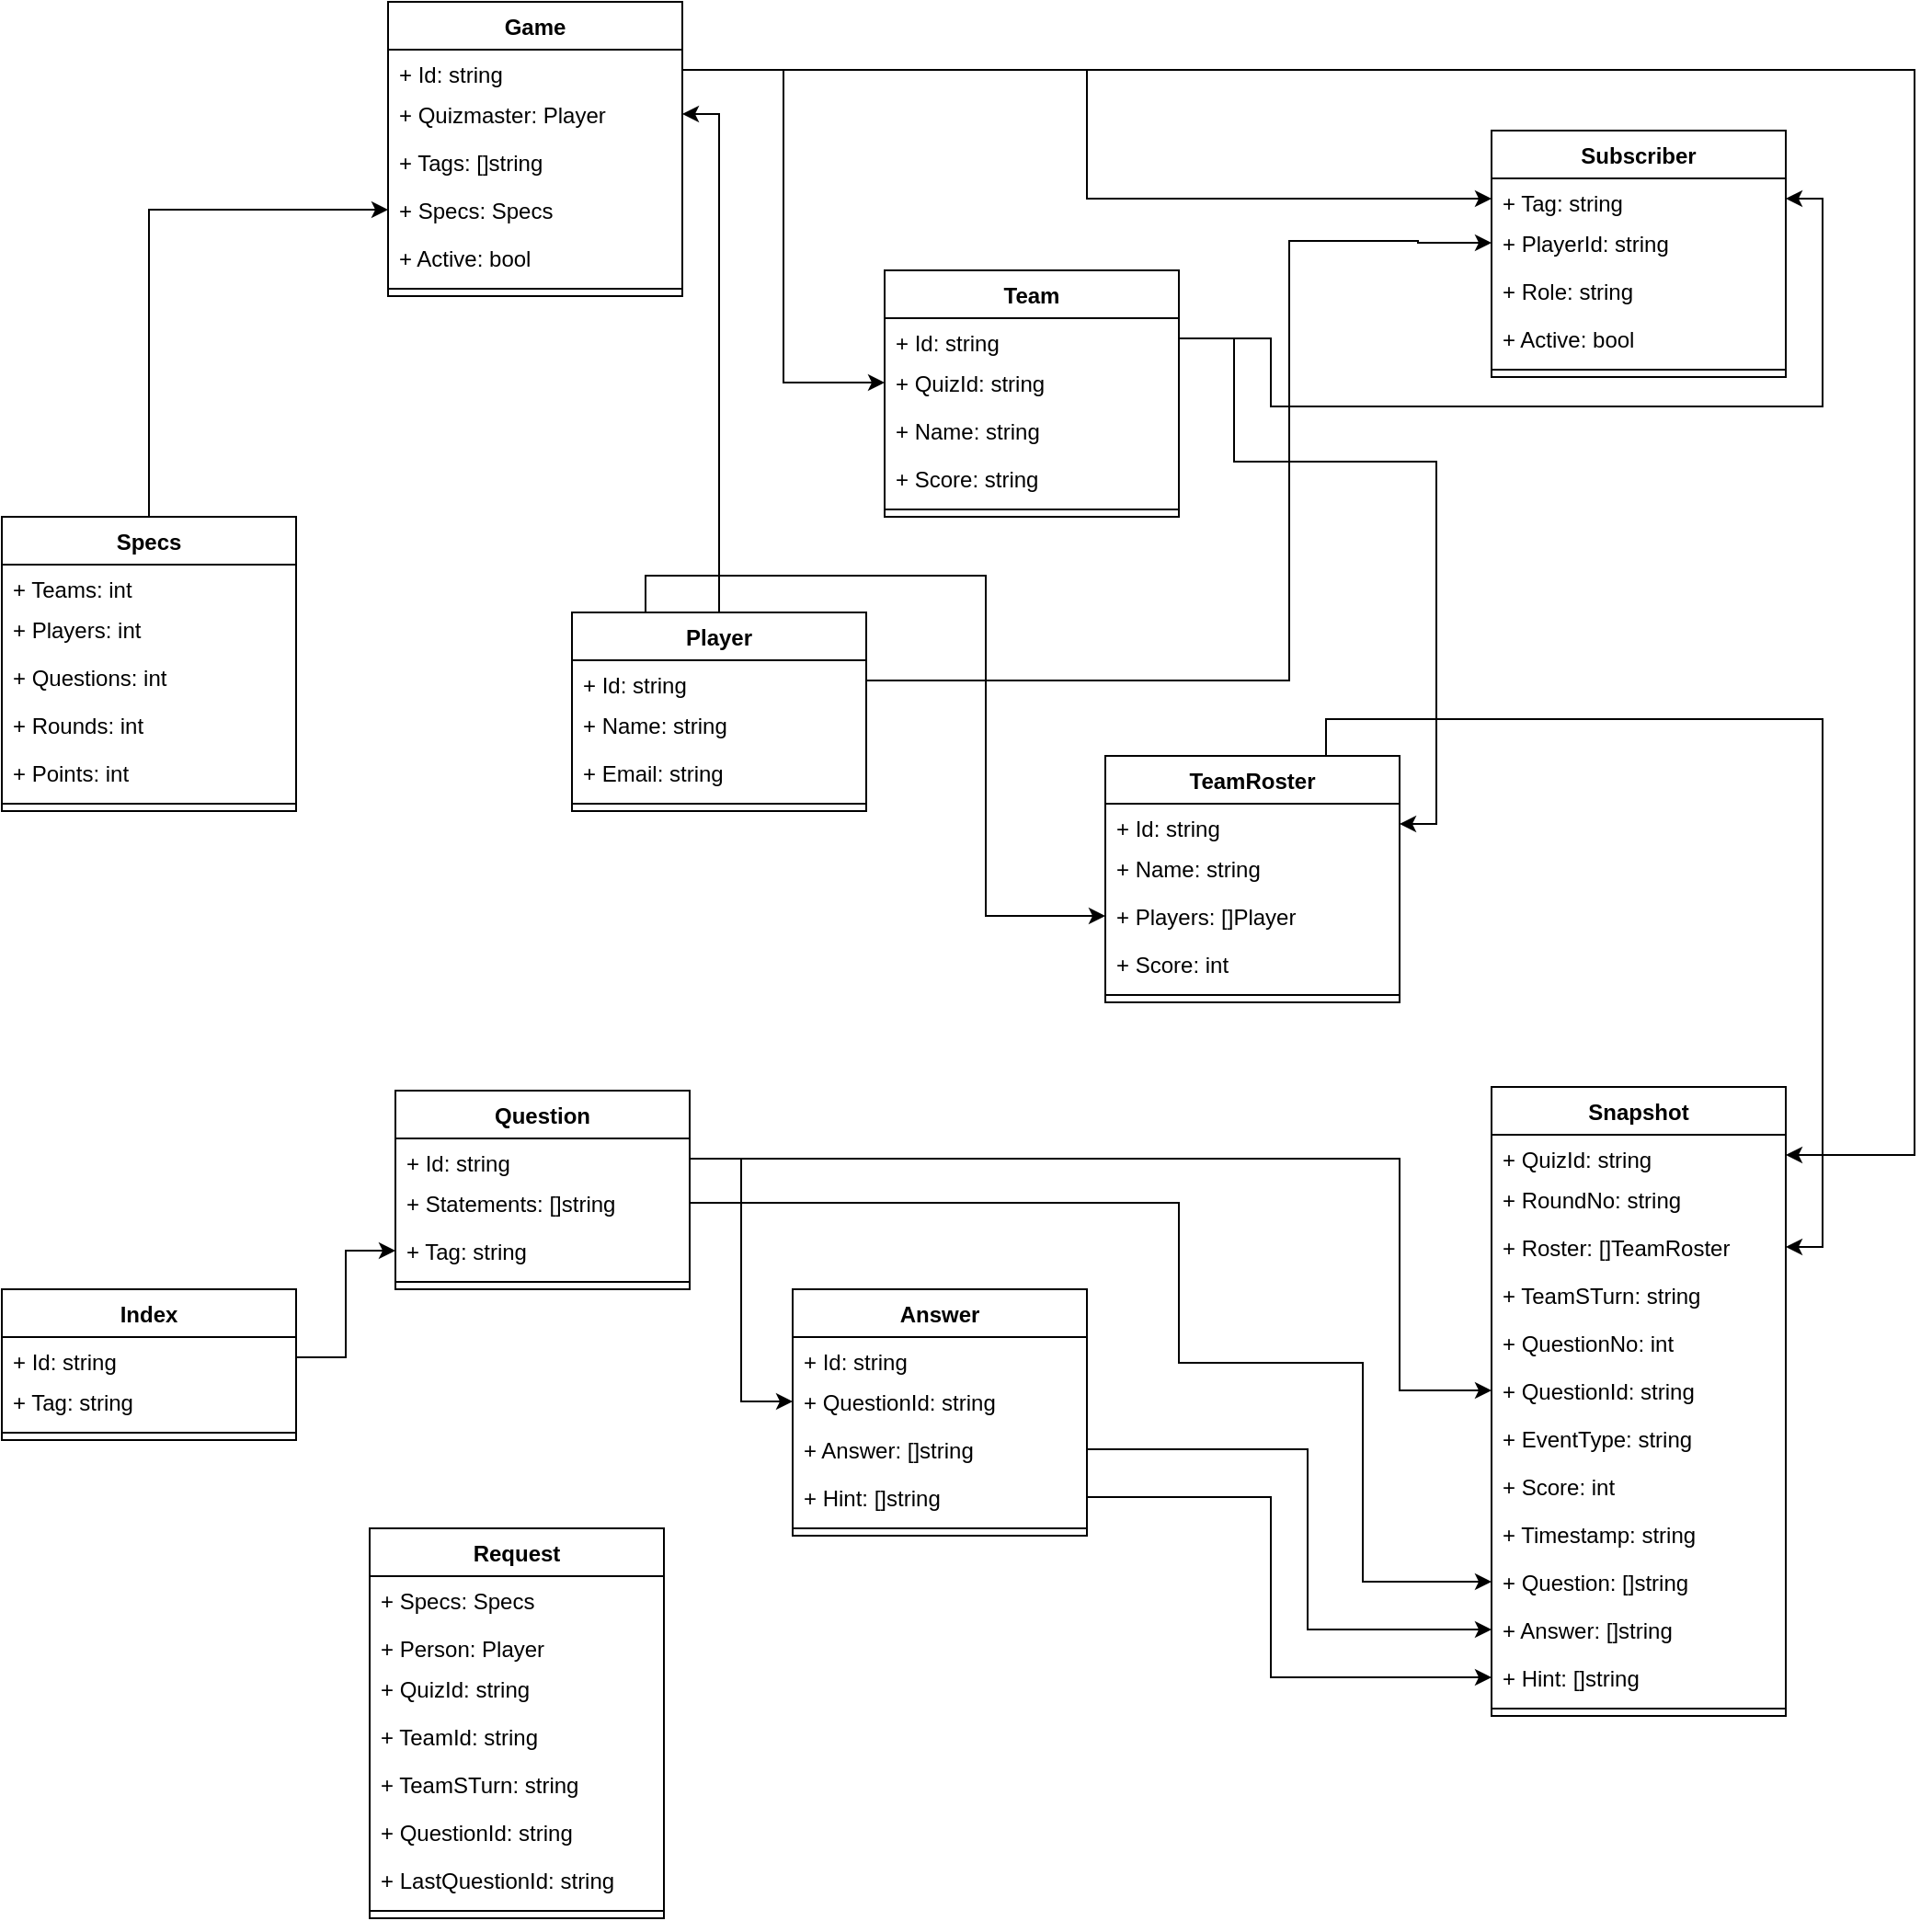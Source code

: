 <mxfile>
    <diagram id="ewWVIjH7ociHJB3SxOBW" name="Page-1">
        <mxGraphModel dx="787" dy="1042" grid="1" gridSize="10" guides="1" tooltips="1" connect="1" arrows="1" fold="1" page="1" pageScale="1" pageWidth="827" pageHeight="1169" math="0" shadow="0">
            <root>
                <mxCell id="0"/>
                <mxCell id="1" parent="0"/>
                <mxCell id="5dFkQkF08GTgw9aB2XFU-2" value="Game" style="swimlane;fontStyle=1;align=center;verticalAlign=top;childLayout=stackLayout;horizontal=1;startSize=26;horizontalStack=0;resizeParent=1;resizeParentMax=0;resizeLast=0;collapsible=1;marginBottom=0;" parent="1" vertex="1">
                    <mxGeometry x="250" y="30" width="160" height="160" as="geometry"/>
                </mxCell>
                <mxCell id="5dFkQkF08GTgw9aB2XFU-3" value="+ Id: string" style="text;strokeColor=none;fillColor=none;align=left;verticalAlign=top;spacingLeft=4;spacingRight=4;overflow=hidden;rotatable=0;points=[[0,0.5],[1,0.5]];portConstraint=eastwest;" parent="5dFkQkF08GTgw9aB2XFU-2" vertex="1">
                    <mxGeometry y="26" width="160" height="22" as="geometry"/>
                </mxCell>
                <mxCell id="5dFkQkF08GTgw9aB2XFU-8" value="+ Quizmaster: Player" style="text;strokeColor=none;fillColor=none;align=left;verticalAlign=top;spacingLeft=4;spacingRight=4;overflow=hidden;rotatable=0;points=[[0,0.5],[1,0.5]];portConstraint=eastwest;" parent="5dFkQkF08GTgw9aB2XFU-2" vertex="1">
                    <mxGeometry y="48" width="160" height="26" as="geometry"/>
                </mxCell>
                <mxCell id="5dFkQkF08GTgw9aB2XFU-7" value="+ Tags: []string" style="text;strokeColor=none;fillColor=none;align=left;verticalAlign=top;spacingLeft=4;spacingRight=4;overflow=hidden;rotatable=0;points=[[0,0.5],[1,0.5]];portConstraint=eastwest;" parent="5dFkQkF08GTgw9aB2XFU-2" vertex="1">
                    <mxGeometry y="74" width="160" height="26" as="geometry"/>
                </mxCell>
                <mxCell id="5dFkQkF08GTgw9aB2XFU-9" value="+ Specs: Specs" style="text;strokeColor=none;fillColor=none;align=left;verticalAlign=top;spacingLeft=4;spacingRight=4;overflow=hidden;rotatable=0;points=[[0,0.5],[1,0.5]];portConstraint=eastwest;" parent="5dFkQkF08GTgw9aB2XFU-2" vertex="1">
                    <mxGeometry y="100" width="160" height="26" as="geometry"/>
                </mxCell>
                <mxCell id="5dFkQkF08GTgw9aB2XFU-6" value="+ Active: bool" style="text;strokeColor=none;fillColor=none;align=left;verticalAlign=top;spacingLeft=4;spacingRight=4;overflow=hidden;rotatable=0;points=[[0,0.5],[1,0.5]];portConstraint=eastwest;" parent="5dFkQkF08GTgw9aB2XFU-2" vertex="1">
                    <mxGeometry y="126" width="160" height="26" as="geometry"/>
                </mxCell>
                <mxCell id="5dFkQkF08GTgw9aB2XFU-4" value="" style="line;strokeWidth=1;fillColor=none;align=left;verticalAlign=middle;spacingTop=-1;spacingLeft=3;spacingRight=3;rotatable=0;labelPosition=right;points=[];portConstraint=eastwest;" parent="5dFkQkF08GTgw9aB2XFU-2" vertex="1">
                    <mxGeometry y="152" width="160" height="8" as="geometry"/>
                </mxCell>
                <mxCell id="5dFkQkF08GTgw9aB2XFU-18" style="edgeStyle=orthogonalEdgeStyle;rounded=0;orthogonalLoop=1;jettySize=auto;html=1;exitX=0.5;exitY=0;exitDx=0;exitDy=0;entryX=0;entryY=0.5;entryDx=0;entryDy=0;" parent="1" source="5dFkQkF08GTgw9aB2XFU-10" target="5dFkQkF08GTgw9aB2XFU-9" edge="1">
                    <mxGeometry relative="1" as="geometry"/>
                </mxCell>
                <mxCell id="5dFkQkF08GTgw9aB2XFU-10" value="Specs" style="swimlane;fontStyle=1;align=center;verticalAlign=top;childLayout=stackLayout;horizontal=1;startSize=26;horizontalStack=0;resizeParent=1;resizeParentMax=0;resizeLast=0;collapsible=1;marginBottom=0;" parent="1" vertex="1">
                    <mxGeometry x="40" y="310" width="160" height="160" as="geometry"/>
                </mxCell>
                <mxCell id="5dFkQkF08GTgw9aB2XFU-11" value="+ Teams: int" style="text;strokeColor=none;fillColor=none;align=left;verticalAlign=top;spacingLeft=4;spacingRight=4;overflow=hidden;rotatable=0;points=[[0,0.5],[1,0.5]];portConstraint=eastwest;" parent="5dFkQkF08GTgw9aB2XFU-10" vertex="1">
                    <mxGeometry y="26" width="160" height="22" as="geometry"/>
                </mxCell>
                <mxCell id="5dFkQkF08GTgw9aB2XFU-12" value="+ Players: int" style="text;strokeColor=none;fillColor=none;align=left;verticalAlign=top;spacingLeft=4;spacingRight=4;overflow=hidden;rotatable=0;points=[[0,0.5],[1,0.5]];portConstraint=eastwest;" parent="5dFkQkF08GTgw9aB2XFU-10" vertex="1">
                    <mxGeometry y="48" width="160" height="26" as="geometry"/>
                </mxCell>
                <mxCell id="5dFkQkF08GTgw9aB2XFU-13" value="+ Questions: int" style="text;strokeColor=none;fillColor=none;align=left;verticalAlign=top;spacingLeft=4;spacingRight=4;overflow=hidden;rotatable=0;points=[[0,0.5],[1,0.5]];portConstraint=eastwest;" parent="5dFkQkF08GTgw9aB2XFU-10" vertex="1">
                    <mxGeometry y="74" width="160" height="26" as="geometry"/>
                </mxCell>
                <mxCell id="5dFkQkF08GTgw9aB2XFU-14" value="+ Rounds: int" style="text;strokeColor=none;fillColor=none;align=left;verticalAlign=top;spacingLeft=4;spacingRight=4;overflow=hidden;rotatable=0;points=[[0,0.5],[1,0.5]];portConstraint=eastwest;" parent="5dFkQkF08GTgw9aB2XFU-10" vertex="1">
                    <mxGeometry y="100" width="160" height="26" as="geometry"/>
                </mxCell>
                <mxCell id="5dFkQkF08GTgw9aB2XFU-15" value="+ Points: int" style="text;strokeColor=none;fillColor=none;align=left;verticalAlign=top;spacingLeft=4;spacingRight=4;overflow=hidden;rotatable=0;points=[[0,0.5],[1,0.5]];portConstraint=eastwest;" parent="5dFkQkF08GTgw9aB2XFU-10" vertex="1">
                    <mxGeometry y="126" width="160" height="26" as="geometry"/>
                </mxCell>
                <mxCell id="5dFkQkF08GTgw9aB2XFU-16" value="" style="line;strokeWidth=1;fillColor=none;align=left;verticalAlign=middle;spacingTop=-1;spacingLeft=3;spacingRight=3;rotatable=0;labelPosition=right;points=[];portConstraint=eastwest;" parent="5dFkQkF08GTgw9aB2XFU-10" vertex="1">
                    <mxGeometry y="152" width="160" height="8" as="geometry"/>
                </mxCell>
                <mxCell id="5dFkQkF08GTgw9aB2XFU-27" style="edgeStyle=orthogonalEdgeStyle;rounded=0;orthogonalLoop=1;jettySize=auto;html=1;exitX=0.5;exitY=0;exitDx=0;exitDy=0;entryX=1;entryY=0.5;entryDx=0;entryDy=0;" parent="1" source="5dFkQkF08GTgw9aB2XFU-19" target="5dFkQkF08GTgw9aB2XFU-8" edge="1">
                    <mxGeometry relative="1" as="geometry"/>
                </mxCell>
                <mxCell id="26" style="edgeStyle=orthogonalEdgeStyle;rounded=0;orthogonalLoop=1;jettySize=auto;html=1;exitX=0.25;exitY=0;exitDx=0;exitDy=0;entryX=0;entryY=0.5;entryDx=0;entryDy=0;" parent="1" source="5dFkQkF08GTgw9aB2XFU-19" target="23" edge="1">
                    <mxGeometry relative="1" as="geometry"/>
                </mxCell>
                <mxCell id="5dFkQkF08GTgw9aB2XFU-19" value="Player" style="swimlane;fontStyle=1;align=center;verticalAlign=top;childLayout=stackLayout;horizontal=1;startSize=26;horizontalStack=0;resizeParent=1;resizeParentMax=0;resizeLast=0;collapsible=1;marginBottom=0;" parent="1" vertex="1">
                    <mxGeometry x="350" y="362" width="160" height="108" as="geometry"/>
                </mxCell>
                <mxCell id="5dFkQkF08GTgw9aB2XFU-20" value="+ Id: string" style="text;strokeColor=none;fillColor=none;align=left;verticalAlign=top;spacingLeft=4;spacingRight=4;overflow=hidden;rotatable=0;points=[[0,0.5],[1,0.5]];portConstraint=eastwest;" parent="5dFkQkF08GTgw9aB2XFU-19" vertex="1">
                    <mxGeometry y="26" width="160" height="22" as="geometry"/>
                </mxCell>
                <mxCell id="5dFkQkF08GTgw9aB2XFU-21" value="+ Name: string" style="text;strokeColor=none;fillColor=none;align=left;verticalAlign=top;spacingLeft=4;spacingRight=4;overflow=hidden;rotatable=0;points=[[0,0.5],[1,0.5]];portConstraint=eastwest;" parent="5dFkQkF08GTgw9aB2XFU-19" vertex="1">
                    <mxGeometry y="48" width="160" height="26" as="geometry"/>
                </mxCell>
                <mxCell id="5dFkQkF08GTgw9aB2XFU-22" value="+ Email: string" style="text;strokeColor=none;fillColor=none;align=left;verticalAlign=top;spacingLeft=4;spacingRight=4;overflow=hidden;rotatable=0;points=[[0,0.5],[1,0.5]];portConstraint=eastwest;" parent="5dFkQkF08GTgw9aB2XFU-19" vertex="1">
                    <mxGeometry y="74" width="160" height="26" as="geometry"/>
                </mxCell>
                <mxCell id="5dFkQkF08GTgw9aB2XFU-25" value="" style="line;strokeWidth=1;fillColor=none;align=left;verticalAlign=middle;spacingTop=-1;spacingLeft=3;spacingRight=3;rotatable=0;labelPosition=right;points=[];portConstraint=eastwest;" parent="5dFkQkF08GTgw9aB2XFU-19" vertex="1">
                    <mxGeometry y="100" width="160" height="8" as="geometry"/>
                </mxCell>
                <mxCell id="5dFkQkF08GTgw9aB2XFU-28" value="Team" style="swimlane;fontStyle=1;align=center;verticalAlign=top;childLayout=stackLayout;horizontal=1;startSize=26;horizontalStack=0;resizeParent=1;resizeParentMax=0;resizeLast=0;collapsible=1;marginBottom=0;" parent="1" vertex="1">
                    <mxGeometry x="520" y="176" width="160" height="134" as="geometry"/>
                </mxCell>
                <mxCell id="5dFkQkF08GTgw9aB2XFU-29" value="+ Id: string" style="text;strokeColor=none;fillColor=none;align=left;verticalAlign=top;spacingLeft=4;spacingRight=4;overflow=hidden;rotatable=0;points=[[0,0.5],[1,0.5]];portConstraint=eastwest;" parent="5dFkQkF08GTgw9aB2XFU-28" vertex="1">
                    <mxGeometry y="26" width="160" height="22" as="geometry"/>
                </mxCell>
                <mxCell id="5dFkQkF08GTgw9aB2XFU-30" value="+ QuizId: string" style="text;strokeColor=none;fillColor=none;align=left;verticalAlign=top;spacingLeft=4;spacingRight=4;overflow=hidden;rotatable=0;points=[[0,0.5],[1,0.5]];portConstraint=eastwest;" parent="5dFkQkF08GTgw9aB2XFU-28" vertex="1">
                    <mxGeometry y="48" width="160" height="26" as="geometry"/>
                </mxCell>
                <mxCell id="5dFkQkF08GTgw9aB2XFU-31" value="+ Name: string" style="text;strokeColor=none;fillColor=none;align=left;verticalAlign=top;spacingLeft=4;spacingRight=4;overflow=hidden;rotatable=0;points=[[0,0.5],[1,0.5]];portConstraint=eastwest;" parent="5dFkQkF08GTgw9aB2XFU-28" vertex="1">
                    <mxGeometry y="74" width="160" height="26" as="geometry"/>
                </mxCell>
                <mxCell id="3" value="+ Score: string" style="text;strokeColor=none;fillColor=none;align=left;verticalAlign=top;spacingLeft=4;spacingRight=4;overflow=hidden;rotatable=0;points=[[0,0.5],[1,0.5]];portConstraint=eastwest;" parent="5dFkQkF08GTgw9aB2XFU-28" vertex="1">
                    <mxGeometry y="100" width="160" height="26" as="geometry"/>
                </mxCell>
                <mxCell id="5dFkQkF08GTgw9aB2XFU-32" value="" style="line;strokeWidth=1;fillColor=none;align=left;verticalAlign=middle;spacingTop=-1;spacingLeft=3;spacingRight=3;rotatable=0;labelPosition=right;points=[];portConstraint=eastwest;" parent="5dFkQkF08GTgw9aB2XFU-28" vertex="1">
                    <mxGeometry y="126" width="160" height="8" as="geometry"/>
                </mxCell>
                <mxCell id="4" style="edgeStyle=orthogonalEdgeStyle;rounded=0;orthogonalLoop=1;jettySize=auto;html=1;exitX=1;exitY=0.5;exitDx=0;exitDy=0;entryX=0;entryY=0.5;entryDx=0;entryDy=0;" parent="1" source="5dFkQkF08GTgw9aB2XFU-3" target="5dFkQkF08GTgw9aB2XFU-30" edge="1">
                    <mxGeometry relative="1" as="geometry"/>
                </mxCell>
                <mxCell id="5" value="Subscriber" style="swimlane;fontStyle=1;align=center;verticalAlign=top;childLayout=stackLayout;horizontal=1;startSize=26;horizontalStack=0;resizeParent=1;resizeParentMax=0;resizeLast=0;collapsible=1;marginBottom=0;" parent="1" vertex="1">
                    <mxGeometry x="850" y="100" width="160" height="134" as="geometry"/>
                </mxCell>
                <mxCell id="6" value="+ Tag: string" style="text;strokeColor=none;fillColor=none;align=left;verticalAlign=top;spacingLeft=4;spacingRight=4;overflow=hidden;rotatable=0;points=[[0,0.5],[1,0.5]];portConstraint=eastwest;" parent="5" vertex="1">
                    <mxGeometry y="26" width="160" height="22" as="geometry"/>
                </mxCell>
                <mxCell id="7" value="+ PlayerId: string" style="text;strokeColor=none;fillColor=none;align=left;verticalAlign=top;spacingLeft=4;spacingRight=4;overflow=hidden;rotatable=0;points=[[0,0.5],[1,0.5]];portConstraint=eastwest;" parent="5" vertex="1">
                    <mxGeometry y="48" width="160" height="26" as="geometry"/>
                </mxCell>
                <mxCell id="8" value="+ Role: string" style="text;strokeColor=none;fillColor=none;align=left;verticalAlign=top;spacingLeft=4;spacingRight=4;overflow=hidden;rotatable=0;points=[[0,0.5],[1,0.5]];portConstraint=eastwest;" parent="5" vertex="1">
                    <mxGeometry y="74" width="160" height="26" as="geometry"/>
                </mxCell>
                <mxCell id="10" value="+ Active: bool" style="text;strokeColor=none;fillColor=none;align=left;verticalAlign=top;spacingLeft=4;spacingRight=4;overflow=hidden;rotatable=0;points=[[0,0.5],[1,0.5]];portConstraint=eastwest;" parent="5" vertex="1">
                    <mxGeometry y="100" width="160" height="26" as="geometry"/>
                </mxCell>
                <mxCell id="9" value="" style="line;strokeWidth=1;fillColor=none;align=left;verticalAlign=middle;spacingTop=-1;spacingLeft=3;spacingRight=3;rotatable=0;labelPosition=right;points=[];portConstraint=eastwest;" parent="5" vertex="1">
                    <mxGeometry y="126" width="160" height="8" as="geometry"/>
                </mxCell>
                <mxCell id="14" style="edgeStyle=orthogonalEdgeStyle;rounded=0;orthogonalLoop=1;jettySize=auto;html=1;exitX=1;exitY=0.5;exitDx=0;exitDy=0;entryX=1;entryY=0.5;entryDx=0;entryDy=0;" parent="1" source="5dFkQkF08GTgw9aB2XFU-29" target="6" edge="1">
                    <mxGeometry relative="1" as="geometry">
                        <Array as="points">
                            <mxPoint x="730" y="213"/>
                            <mxPoint x="730" y="250"/>
                            <mxPoint x="1030" y="250"/>
                            <mxPoint x="1030" y="137"/>
                        </Array>
                    </mxGeometry>
                </mxCell>
                <mxCell id="15" style="edgeStyle=orthogonalEdgeStyle;rounded=0;orthogonalLoop=1;jettySize=auto;html=1;exitX=1;exitY=0.5;exitDx=0;exitDy=0;entryX=0;entryY=0.5;entryDx=0;entryDy=0;" parent="1" source="5dFkQkF08GTgw9aB2XFU-20" target="7" edge="1">
                    <mxGeometry relative="1" as="geometry">
                        <Array as="points">
                            <mxPoint x="740" y="399"/>
                            <mxPoint x="740" y="160"/>
                            <mxPoint x="810" y="160"/>
                            <mxPoint x="810" y="161"/>
                        </Array>
                    </mxGeometry>
                </mxCell>
                <mxCell id="16" style="edgeStyle=orthogonalEdgeStyle;rounded=0;orthogonalLoop=1;jettySize=auto;html=1;exitX=1;exitY=0.5;exitDx=0;exitDy=0;" parent="1" source="5dFkQkF08GTgw9aB2XFU-3" target="6" edge="1">
                    <mxGeometry relative="1" as="geometry"/>
                </mxCell>
                <mxCell id="66" style="edgeStyle=orthogonalEdgeStyle;rounded=0;orthogonalLoop=1;jettySize=auto;html=1;exitX=0.75;exitY=0;exitDx=0;exitDy=0;entryX=1;entryY=0.5;entryDx=0;entryDy=0;" parent="1" source="18" target="51" edge="1">
                    <mxGeometry relative="1" as="geometry"/>
                </mxCell>
                <mxCell id="18" value="TeamRoster" style="swimlane;fontStyle=1;align=center;verticalAlign=top;childLayout=stackLayout;horizontal=1;startSize=26;horizontalStack=0;resizeParent=1;resizeParentMax=0;resizeLast=0;collapsible=1;marginBottom=0;" parent="1" vertex="1">
                    <mxGeometry x="640" y="440" width="160" height="134" as="geometry"/>
                </mxCell>
                <mxCell id="19" value="+ Id: string" style="text;strokeColor=none;fillColor=none;align=left;verticalAlign=top;spacingLeft=4;spacingRight=4;overflow=hidden;rotatable=0;points=[[0,0.5],[1,0.5]];portConstraint=eastwest;" parent="18" vertex="1">
                    <mxGeometry y="26" width="160" height="22" as="geometry"/>
                </mxCell>
                <mxCell id="20" value="+ Name: string" style="text;strokeColor=none;fillColor=none;align=left;verticalAlign=top;spacingLeft=4;spacingRight=4;overflow=hidden;rotatable=0;points=[[0,0.5],[1,0.5]];portConstraint=eastwest;" parent="18" vertex="1">
                    <mxGeometry y="48" width="160" height="26" as="geometry"/>
                </mxCell>
                <mxCell id="23" value="+ Players: []Player" style="text;strokeColor=none;fillColor=none;align=left;verticalAlign=top;spacingLeft=4;spacingRight=4;overflow=hidden;rotatable=0;points=[[0,0.5],[1,0.5]];portConstraint=eastwest;" parent="18" vertex="1">
                    <mxGeometry y="74" width="160" height="26" as="geometry"/>
                </mxCell>
                <mxCell id="21" value="+ Score: int" style="text;strokeColor=none;fillColor=none;align=left;verticalAlign=top;spacingLeft=4;spacingRight=4;overflow=hidden;rotatable=0;points=[[0,0.5],[1,0.5]];portConstraint=eastwest;" parent="18" vertex="1">
                    <mxGeometry y="100" width="160" height="26" as="geometry"/>
                </mxCell>
                <mxCell id="22" value="" style="line;strokeWidth=1;fillColor=none;align=left;verticalAlign=middle;spacingTop=-1;spacingLeft=3;spacingRight=3;rotatable=0;labelPosition=right;points=[];portConstraint=eastwest;" parent="18" vertex="1">
                    <mxGeometry y="126" width="160" height="8" as="geometry"/>
                </mxCell>
                <mxCell id="25" style="edgeStyle=orthogonalEdgeStyle;rounded=0;orthogonalLoop=1;jettySize=auto;html=1;exitX=1;exitY=0.5;exitDx=0;exitDy=0;entryX=1;entryY=0.5;entryDx=0;entryDy=0;" parent="1" source="5dFkQkF08GTgw9aB2XFU-29" target="19" edge="1">
                    <mxGeometry relative="1" as="geometry">
                        <Array as="points">
                            <mxPoint x="710" y="213"/>
                            <mxPoint x="710" y="280"/>
                            <mxPoint x="820" y="280"/>
                            <mxPoint x="820" y="477"/>
                        </Array>
                    </mxGeometry>
                </mxCell>
                <mxCell id="27" value="Question" style="swimlane;fontStyle=1;align=center;verticalAlign=top;childLayout=stackLayout;horizontal=1;startSize=26;horizontalStack=0;resizeParent=1;resizeParentMax=0;resizeLast=0;collapsible=1;marginBottom=0;" parent="1" vertex="1">
                    <mxGeometry x="254" y="622" width="160" height="108" as="geometry"/>
                </mxCell>
                <mxCell id="28" value="+ Id: string" style="text;strokeColor=none;fillColor=none;align=left;verticalAlign=top;spacingLeft=4;spacingRight=4;overflow=hidden;rotatable=0;points=[[0,0.5],[1,0.5]];portConstraint=eastwest;" parent="27" vertex="1">
                    <mxGeometry y="26" width="160" height="22" as="geometry"/>
                </mxCell>
                <mxCell id="29" value="+ Statements: []string" style="text;strokeColor=none;fillColor=none;align=left;verticalAlign=top;spacingLeft=4;spacingRight=4;overflow=hidden;rotatable=0;points=[[0,0.5],[1,0.5]];portConstraint=eastwest;" parent="27" vertex="1">
                    <mxGeometry y="48" width="160" height="26" as="geometry"/>
                </mxCell>
                <mxCell id="30" value="+ Tag: string" style="text;strokeColor=none;fillColor=none;align=left;verticalAlign=top;spacingLeft=4;spacingRight=4;overflow=hidden;rotatable=0;points=[[0,0.5],[1,0.5]];portConstraint=eastwest;" parent="27" vertex="1">
                    <mxGeometry y="74" width="160" height="26" as="geometry"/>
                </mxCell>
                <mxCell id="33" value="" style="line;strokeWidth=1;fillColor=none;align=left;verticalAlign=middle;spacingTop=-1;spacingLeft=3;spacingRight=3;rotatable=0;labelPosition=right;points=[];portConstraint=eastwest;" parent="27" vertex="1">
                    <mxGeometry y="100" width="160" height="8" as="geometry"/>
                </mxCell>
                <mxCell id="34" value="Index" style="swimlane;fontStyle=1;align=center;verticalAlign=top;childLayout=stackLayout;horizontal=1;startSize=26;horizontalStack=0;resizeParent=1;resizeParentMax=0;resizeLast=0;collapsible=1;marginBottom=0;" parent="1" vertex="1">
                    <mxGeometry x="40" y="730" width="160" height="82" as="geometry"/>
                </mxCell>
                <mxCell id="35" value="+ Id: string" style="text;strokeColor=none;fillColor=none;align=left;verticalAlign=top;spacingLeft=4;spacingRight=4;overflow=hidden;rotatable=0;points=[[0,0.5],[1,0.5]];portConstraint=eastwest;" parent="34" vertex="1">
                    <mxGeometry y="26" width="160" height="22" as="geometry"/>
                </mxCell>
                <mxCell id="37" value="+ Tag: string" style="text;strokeColor=none;fillColor=none;align=left;verticalAlign=top;spacingLeft=4;spacingRight=4;overflow=hidden;rotatable=0;points=[[0,0.5],[1,0.5]];portConstraint=eastwest;" parent="34" vertex="1">
                    <mxGeometry y="48" width="160" height="26" as="geometry"/>
                </mxCell>
                <mxCell id="38" value="" style="line;strokeWidth=1;fillColor=none;align=left;verticalAlign=middle;spacingTop=-1;spacingLeft=3;spacingRight=3;rotatable=0;labelPosition=right;points=[];portConstraint=eastwest;" parent="34" vertex="1">
                    <mxGeometry y="74" width="160" height="8" as="geometry"/>
                </mxCell>
                <mxCell id="39" value="Answer" style="swimlane;fontStyle=1;align=center;verticalAlign=top;childLayout=stackLayout;horizontal=1;startSize=26;horizontalStack=0;resizeParent=1;resizeParentMax=0;resizeLast=0;collapsible=1;marginBottom=0;" parent="1" vertex="1">
                    <mxGeometry x="470" y="730" width="160" height="134" as="geometry"/>
                </mxCell>
                <mxCell id="40" value="+ Id: string" style="text;strokeColor=none;fillColor=none;align=left;verticalAlign=top;spacingLeft=4;spacingRight=4;overflow=hidden;rotatable=0;points=[[0,0.5],[1,0.5]];portConstraint=eastwest;" parent="39" vertex="1">
                    <mxGeometry y="26" width="160" height="22" as="geometry"/>
                </mxCell>
                <mxCell id="42" value="+ QuestionId: string" style="text;strokeColor=none;fillColor=none;align=left;verticalAlign=top;spacingLeft=4;spacingRight=4;overflow=hidden;rotatable=0;points=[[0,0.5],[1,0.5]];portConstraint=eastwest;" parent="39" vertex="1">
                    <mxGeometry y="48" width="160" height="26" as="geometry"/>
                </mxCell>
                <mxCell id="41" value="+ Answer: []string" style="text;strokeColor=none;fillColor=none;align=left;verticalAlign=top;spacingLeft=4;spacingRight=4;overflow=hidden;rotatable=0;points=[[0,0.5],[1,0.5]];portConstraint=eastwest;" parent="39" vertex="1">
                    <mxGeometry y="74" width="160" height="26" as="geometry"/>
                </mxCell>
                <mxCell id="44" value="+ Hint: []string" style="text;strokeColor=none;fillColor=none;align=left;verticalAlign=top;spacingLeft=4;spacingRight=4;overflow=hidden;rotatable=0;points=[[0,0.5],[1,0.5]];portConstraint=eastwest;" parent="39" vertex="1">
                    <mxGeometry y="100" width="160" height="26" as="geometry"/>
                </mxCell>
                <mxCell id="43" value="" style="line;strokeWidth=1;fillColor=none;align=left;verticalAlign=middle;spacingTop=-1;spacingLeft=3;spacingRight=3;rotatable=0;labelPosition=right;points=[];portConstraint=eastwest;" parent="39" vertex="1">
                    <mxGeometry y="126" width="160" height="8" as="geometry"/>
                </mxCell>
                <mxCell id="45" value="" style="edgeStyle=orthogonalEdgeStyle;rounded=0;orthogonalLoop=1;jettySize=auto;html=1;" parent="1" source="35" target="30" edge="1">
                    <mxGeometry relative="1" as="geometry"/>
                </mxCell>
                <mxCell id="46" style="edgeStyle=orthogonalEdgeStyle;rounded=0;orthogonalLoop=1;jettySize=auto;html=1;exitX=1;exitY=0.5;exitDx=0;exitDy=0;" parent="1" source="28" target="42" edge="1">
                    <mxGeometry relative="1" as="geometry"/>
                </mxCell>
                <mxCell id="48" value="Snapshot" style="swimlane;fontStyle=1;align=center;verticalAlign=top;childLayout=stackLayout;horizontal=1;startSize=26;horizontalStack=0;resizeParent=1;resizeParentMax=0;resizeLast=0;collapsible=1;marginBottom=0;" parent="1" vertex="1">
                    <mxGeometry x="850" y="620" width="160" height="342" as="geometry"/>
                </mxCell>
                <mxCell id="49" value="+ QuizId: string" style="text;strokeColor=none;fillColor=none;align=left;verticalAlign=top;spacingLeft=4;spacingRight=4;overflow=hidden;rotatable=0;points=[[0,0.5],[1,0.5]];portConstraint=eastwest;" parent="48" vertex="1">
                    <mxGeometry y="26" width="160" height="22" as="geometry"/>
                </mxCell>
                <mxCell id="50" value="+ RoundNo: string" style="text;strokeColor=none;fillColor=none;align=left;verticalAlign=top;spacingLeft=4;spacingRight=4;overflow=hidden;rotatable=0;points=[[0,0.5],[1,0.5]];portConstraint=eastwest;" parent="48" vertex="1">
                    <mxGeometry y="48" width="160" height="26" as="geometry"/>
                </mxCell>
                <mxCell id="51" value="+ Roster: []TeamRoster" style="text;strokeColor=none;fillColor=none;align=left;verticalAlign=top;spacingLeft=4;spacingRight=4;overflow=hidden;rotatable=0;points=[[0,0.5],[1,0.5]];portConstraint=eastwest;" parent="48" vertex="1">
                    <mxGeometry y="74" width="160" height="26" as="geometry"/>
                </mxCell>
                <mxCell id="52" value="+ TeamSTurn: string" style="text;strokeColor=none;fillColor=none;align=left;verticalAlign=top;spacingLeft=4;spacingRight=4;overflow=hidden;rotatable=0;points=[[0,0.5],[1,0.5]];portConstraint=eastwest;" parent="48" vertex="1">
                    <mxGeometry y="100" width="160" height="26" as="geometry"/>
                </mxCell>
                <mxCell id="55" value="+ QuestionNo: int" style="text;strokeColor=none;fillColor=none;align=left;verticalAlign=top;spacingLeft=4;spacingRight=4;overflow=hidden;rotatable=0;points=[[0,0.5],[1,0.5]];portConstraint=eastwest;" parent="48" vertex="1">
                    <mxGeometry y="126" width="160" height="26" as="geometry"/>
                </mxCell>
                <mxCell id="58" value="+ QuestionId: string" style="text;strokeColor=none;fillColor=none;align=left;verticalAlign=top;spacingLeft=4;spacingRight=4;overflow=hidden;rotatable=0;points=[[0,0.5],[1,0.5]];portConstraint=eastwest;" parent="48" vertex="1">
                    <mxGeometry y="152" width="160" height="26" as="geometry"/>
                </mxCell>
                <mxCell id="57" value="+ EventType: string" style="text;strokeColor=none;fillColor=none;align=left;verticalAlign=top;spacingLeft=4;spacingRight=4;overflow=hidden;rotatable=0;points=[[0,0.5],[1,0.5]];portConstraint=eastwest;" parent="48" vertex="1">
                    <mxGeometry y="178" width="160" height="26" as="geometry"/>
                </mxCell>
                <mxCell id="56" value="+ Score: int" style="text;strokeColor=none;fillColor=none;align=left;verticalAlign=top;spacingLeft=4;spacingRight=4;overflow=hidden;rotatable=0;points=[[0,0.5],[1,0.5]];portConstraint=eastwest;" parent="48" vertex="1">
                    <mxGeometry y="204" width="160" height="26" as="geometry"/>
                </mxCell>
                <mxCell id="54" value="+ Timestamp: string" style="text;strokeColor=none;fillColor=none;align=left;verticalAlign=top;spacingLeft=4;spacingRight=4;overflow=hidden;rotatable=0;points=[[0,0.5],[1,0.5]];portConstraint=eastwest;" parent="48" vertex="1">
                    <mxGeometry y="230" width="160" height="26" as="geometry"/>
                </mxCell>
                <mxCell id="61" value="+ Question: []string" style="text;strokeColor=none;fillColor=none;align=left;verticalAlign=top;spacingLeft=4;spacingRight=4;overflow=hidden;rotatable=0;points=[[0,0.5],[1,0.5]];portConstraint=eastwest;" parent="48" vertex="1">
                    <mxGeometry y="256" width="160" height="26" as="geometry"/>
                </mxCell>
                <mxCell id="60" value="+ Answer: []string" style="text;strokeColor=none;fillColor=none;align=left;verticalAlign=top;spacingLeft=4;spacingRight=4;overflow=hidden;rotatable=0;points=[[0,0.5],[1,0.5]];portConstraint=eastwest;" parent="48" vertex="1">
                    <mxGeometry y="282" width="160" height="26" as="geometry"/>
                </mxCell>
                <mxCell id="59" value="+ Hint: []string" style="text;strokeColor=none;fillColor=none;align=left;verticalAlign=top;spacingLeft=4;spacingRight=4;overflow=hidden;rotatable=0;points=[[0,0.5],[1,0.5]];portConstraint=eastwest;" parent="48" vertex="1">
                    <mxGeometry y="308" width="160" height="26" as="geometry"/>
                </mxCell>
                <mxCell id="53" value="" style="line;strokeWidth=1;fillColor=none;align=left;verticalAlign=middle;spacingTop=-1;spacingLeft=3;spacingRight=3;rotatable=0;labelPosition=right;points=[];portConstraint=eastwest;" parent="48" vertex="1">
                    <mxGeometry y="334" width="160" height="8" as="geometry"/>
                </mxCell>
                <mxCell id="62" style="edgeStyle=orthogonalEdgeStyle;rounded=0;orthogonalLoop=1;jettySize=auto;html=1;exitX=1;exitY=0.5;exitDx=0;exitDy=0;" parent="1" source="44" target="59" edge="1">
                    <mxGeometry relative="1" as="geometry">
                        <Array as="points">
                            <mxPoint x="730" y="843"/>
                            <mxPoint x="730" y="941"/>
                        </Array>
                    </mxGeometry>
                </mxCell>
                <mxCell id="63" style="edgeStyle=orthogonalEdgeStyle;rounded=0;orthogonalLoop=1;jettySize=auto;html=1;exitX=1;exitY=0.5;exitDx=0;exitDy=0;entryX=0;entryY=0.5;entryDx=0;entryDy=0;" parent="1" source="41" target="60" edge="1">
                    <mxGeometry relative="1" as="geometry">
                        <Array as="points">
                            <mxPoint x="750" y="817"/>
                            <mxPoint x="750" y="915"/>
                        </Array>
                    </mxGeometry>
                </mxCell>
                <mxCell id="64" style="edgeStyle=orthogonalEdgeStyle;rounded=0;orthogonalLoop=1;jettySize=auto;html=1;exitX=1;exitY=0.5;exitDx=0;exitDy=0;entryX=0;entryY=0.5;entryDx=0;entryDy=0;" parent="1" source="29" target="61" edge="1">
                    <mxGeometry relative="1" as="geometry">
                        <Array as="points">
                            <mxPoint x="680" y="683"/>
                            <mxPoint x="680" y="770"/>
                            <mxPoint x="780" y="770"/>
                            <mxPoint x="780" y="889"/>
                        </Array>
                    </mxGeometry>
                </mxCell>
                <mxCell id="65" style="edgeStyle=orthogonalEdgeStyle;rounded=0;orthogonalLoop=1;jettySize=auto;html=1;exitX=1;exitY=0.5;exitDx=0;exitDy=0;entryX=0;entryY=0.5;entryDx=0;entryDy=0;" parent="1" source="28" target="58" edge="1">
                    <mxGeometry relative="1" as="geometry">
                        <Array as="points">
                            <mxPoint x="800" y="659"/>
                            <mxPoint x="800" y="785"/>
                        </Array>
                    </mxGeometry>
                </mxCell>
                <mxCell id="67" style="edgeStyle=orthogonalEdgeStyle;rounded=0;orthogonalLoop=1;jettySize=auto;html=1;exitX=1;exitY=0.5;exitDx=0;exitDy=0;entryX=1;entryY=0.5;entryDx=0;entryDy=0;" parent="1" source="5dFkQkF08GTgw9aB2XFU-3" target="49" edge="1">
                    <mxGeometry relative="1" as="geometry">
                        <Array as="points">
                            <mxPoint x="1080" y="67"/>
                            <mxPoint x="1080" y="657"/>
                        </Array>
                    </mxGeometry>
                </mxCell>
                <mxCell id="68" value="Request" style="swimlane;fontStyle=1;align=center;verticalAlign=top;childLayout=stackLayout;horizontal=1;startSize=26;horizontalStack=0;resizeParent=1;resizeParentMax=0;resizeLast=0;collapsible=1;marginBottom=0;" parent="1" vertex="1">
                    <mxGeometry x="240" y="860" width="160" height="212" as="geometry"/>
                </mxCell>
                <mxCell id="72" value="+ Specs: Specs" style="text;strokeColor=none;fillColor=none;align=left;verticalAlign=top;spacingLeft=4;spacingRight=4;overflow=hidden;rotatable=0;points=[[0,0.5],[1,0.5]];portConstraint=eastwest;" parent="68" vertex="1">
                    <mxGeometry y="26" width="160" height="26" as="geometry"/>
                </mxCell>
                <mxCell id="69" value="+ Person: Player" style="text;strokeColor=none;fillColor=none;align=left;verticalAlign=top;spacingLeft=4;spacingRight=4;overflow=hidden;rotatable=0;points=[[0,0.5],[1,0.5]];portConstraint=eastwest;" parent="68" vertex="1">
                    <mxGeometry y="52" width="160" height="22" as="geometry"/>
                </mxCell>
                <mxCell id="70" value="+ QuizId: string" style="text;strokeColor=none;fillColor=none;align=left;verticalAlign=top;spacingLeft=4;spacingRight=4;overflow=hidden;rotatable=0;points=[[0,0.5],[1,0.5]];portConstraint=eastwest;" parent="68" vertex="1">
                    <mxGeometry y="74" width="160" height="26" as="geometry"/>
                </mxCell>
                <mxCell id="71" value="+ TeamId: string" style="text;strokeColor=none;fillColor=none;align=left;verticalAlign=top;spacingLeft=4;spacingRight=4;overflow=hidden;rotatable=0;points=[[0,0.5],[1,0.5]];portConstraint=eastwest;" parent="68" vertex="1">
                    <mxGeometry y="100" width="160" height="26" as="geometry"/>
                </mxCell>
                <mxCell id="73" value="+ TeamSTurn: string" style="text;strokeColor=none;fillColor=none;align=left;verticalAlign=top;spacingLeft=4;spacingRight=4;overflow=hidden;rotatable=0;points=[[0,0.5],[1,0.5]];portConstraint=eastwest;" parent="68" vertex="1">
                    <mxGeometry y="126" width="160" height="26" as="geometry"/>
                </mxCell>
                <mxCell id="74" value="+ QuestionId: string" style="text;strokeColor=none;fillColor=none;align=left;verticalAlign=top;spacingLeft=4;spacingRight=4;overflow=hidden;rotatable=0;points=[[0,0.5],[1,0.5]];portConstraint=eastwest;" parent="68" vertex="1">
                    <mxGeometry y="152" width="160" height="26" as="geometry"/>
                </mxCell>
                <mxCell id="97" value="+ LastQuestionId: string" style="text;strokeColor=none;fillColor=none;align=left;verticalAlign=top;spacingLeft=4;spacingRight=4;overflow=hidden;rotatable=0;points=[[0,0.5],[1,0.5]];portConstraint=eastwest;" parent="68" vertex="1">
                    <mxGeometry y="178" width="160" height="26" as="geometry"/>
                </mxCell>
                <mxCell id="81" value="" style="line;strokeWidth=1;fillColor=none;align=left;verticalAlign=middle;spacingTop=-1;spacingLeft=3;spacingRight=3;rotatable=0;labelPosition=right;points=[];portConstraint=eastwest;" parent="68" vertex="1">
                    <mxGeometry y="204" width="160" height="8" as="geometry"/>
                </mxCell>
            </root>
        </mxGraphModel>
    </diagram>
</mxfile>